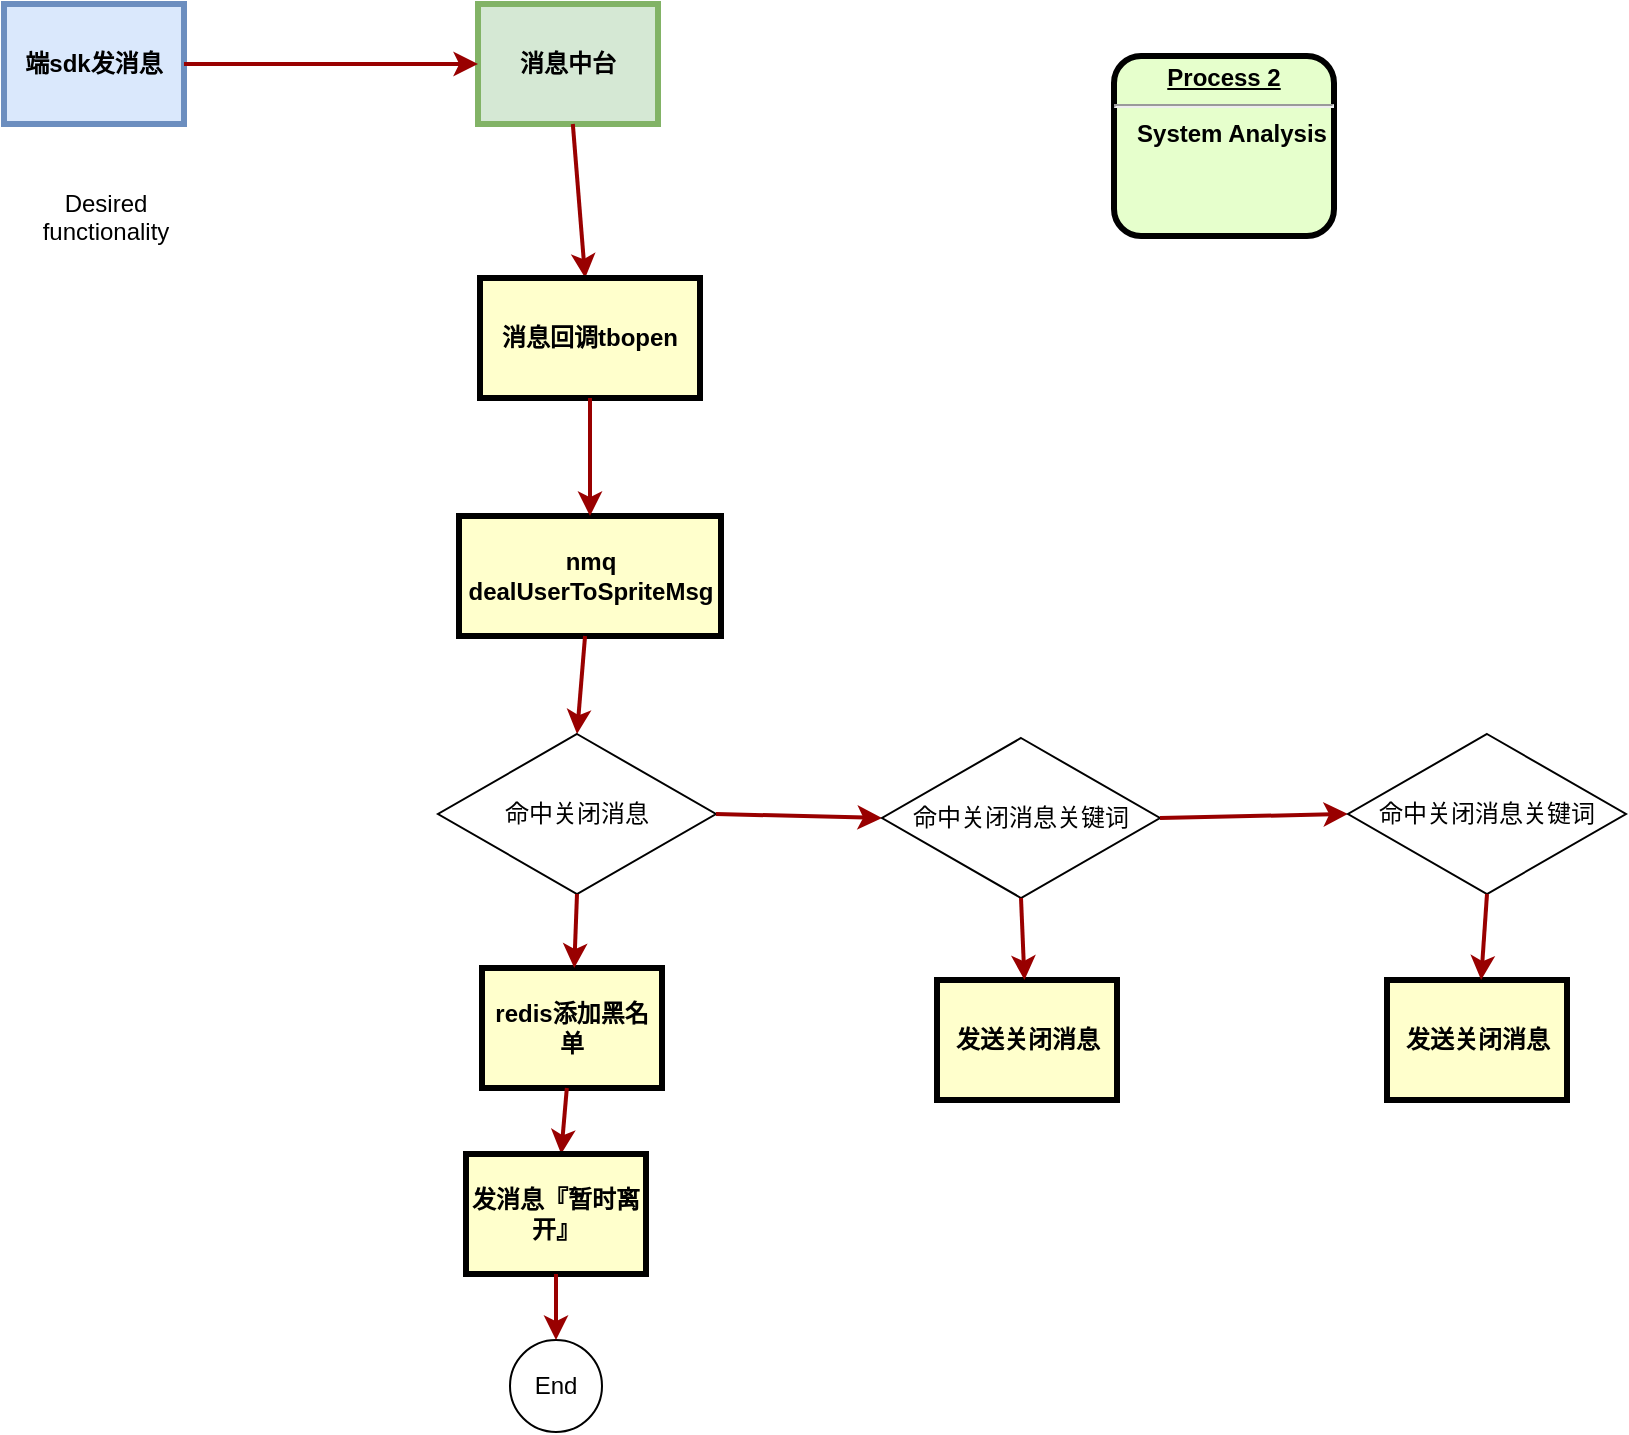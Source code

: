 <mxfile version="22.1.7" type="github">
  <diagram name="Page-1" id="c7558073-3199-34d8-9f00-42111426c3f3">
    <mxGraphModel dx="1434" dy="746" grid="0" gridSize="10" guides="1" tooltips="1" connect="1" arrows="1" fold="1" page="1" pageScale="1" pageWidth="826" pageHeight="1169" background="none" math="0" shadow="0">
      <root>
        <mxCell id="0" />
        <mxCell id="1" parent="0" />
        <mxCell id="3" value="消息中台" style="whiteSpace=wrap;align=center;verticalAlign=middle;fontStyle=1;strokeWidth=3;fillColor=#d5e8d4;strokeColor=#82b366;" parent="1" vertex="1">
          <mxGeometry x="366" y="160" width="90" height="60" as="geometry" />
        </mxCell>
        <mxCell id="4" value="端sdk发消息" style="whiteSpace=wrap;align=center;verticalAlign=middle;fontStyle=1;strokeWidth=3;fillColor=#dae8fc;strokeColor=#6c8ebf;" parent="1" vertex="1">
          <mxGeometry x="129" y="160" width="90" height="60" as="geometry" />
        </mxCell>
        <mxCell id="6" value="&lt;p style=&quot;margin: 0px; margin-top: 4px; text-align: center; text-decoration: underline;&quot;&gt;&lt;strong&gt;Process 2&lt;br /&gt;&lt;/strong&gt;&lt;/p&gt;&lt;hr /&gt;&lt;p style=&quot;margin: 0px; margin-left: 8px;&quot;&gt;System Analysis&lt;/p&gt;" style="verticalAlign=middle;align=center;overflow=fill;fontSize=12;fontFamily=Helvetica;html=1;rounded=1;fontStyle=1;strokeWidth=3;fillColor=#E6FFCC" parent="1" vertex="1">
          <mxGeometry x="684" y="186" width="110" height="90" as="geometry" />
        </mxCell>
        <mxCell id="36" value="" style="edgeStyle=none;noEdgeStyle=1;strokeColor=#990000;strokeWidth=2;" parent="1" source="3" target="NrHyhNAeNVvxgQB99qCo-100" edge="1">
          <mxGeometry width="100" height="100" relative="1" as="geometry">
            <mxPoint x="408" y="252" as="sourcePoint" />
            <mxPoint x="585" y="276" as="targetPoint" />
          </mxGeometry>
        </mxCell>
        <mxCell id="37" value="" style="edgeStyle=none;noEdgeStyle=1;strokeColor=#990000;strokeWidth=2" parent="1" source="4" target="3" edge="1">
          <mxGeometry width="100" height="100" relative="1" as="geometry">
            <mxPoint x="280" y="190" as="sourcePoint" />
            <mxPoint x="380" y="90" as="targetPoint" />
          </mxGeometry>
        </mxCell>
        <mxCell id="52" value="Desired &#xa;functionality" style="text;spacingTop=-5;align=center" parent="1" vertex="1">
          <mxGeometry x="165" y="251" width="30" height="20" as="geometry" />
        </mxCell>
        <mxCell id="NrHyhNAeNVvxgQB99qCo-100" value="消息回调tbopen" style="whiteSpace=wrap;align=center;verticalAlign=middle;fontStyle=1;strokeWidth=3;fillColor=#FFFFCC" vertex="1" parent="1">
          <mxGeometry x="367" y="297" width="110" height="60" as="geometry" />
        </mxCell>
        <mxCell id="NrHyhNAeNVvxgQB99qCo-102" value="nmq&#xa;dealUserToSpriteMsg" style="whiteSpace=wrap;align=center;verticalAlign=middle;fontStyle=1;strokeWidth=3;fillColor=#FFFFCC" vertex="1" parent="1">
          <mxGeometry x="356.5" y="416" width="131" height="60" as="geometry" />
        </mxCell>
        <mxCell id="NrHyhNAeNVvxgQB99qCo-103" value="" style="strokeColor=#990000;strokeWidth=2;" edge="1" parent="1" source="NrHyhNAeNVvxgQB99qCo-100" target="NrHyhNAeNVvxgQB99qCo-102">
          <mxGeometry width="100" height="100" relative="1" as="geometry">
            <mxPoint x="420" y="230" as="sourcePoint" />
            <mxPoint x="417" y="303" as="targetPoint" />
          </mxGeometry>
        </mxCell>
        <mxCell id="NrHyhNAeNVvxgQB99qCo-105" value="redis添加黑名单" style="whiteSpace=wrap;align=center;verticalAlign=middle;fontStyle=1;strokeWidth=3;fillColor=#FFFFCC;direction=west;" vertex="1" parent="1">
          <mxGeometry x="368" y="642" width="90" height="60" as="geometry" />
        </mxCell>
        <mxCell id="NrHyhNAeNVvxgQB99qCo-107" value="" style="strokeColor=#990000;strokeWidth=2;entryX=0.5;entryY=0;entryDx=0;entryDy=0;" edge="1" parent="1" source="NrHyhNAeNVvxgQB99qCo-102" target="NrHyhNAeNVvxgQB99qCo-108">
          <mxGeometry width="100" height="100" relative="1" as="geometry">
            <mxPoint x="374" y="497" as="sourcePoint" />
            <mxPoint x="432" y="426" as="targetPoint" />
          </mxGeometry>
        </mxCell>
        <mxCell id="NrHyhNAeNVvxgQB99qCo-108" value="命中关闭消息" style="rhombus;whiteSpace=wrap;html=1;" vertex="1" parent="1">
          <mxGeometry x="346" y="525" width="139" height="80" as="geometry" />
        </mxCell>
        <mxCell id="NrHyhNAeNVvxgQB99qCo-109" value="" style="strokeColor=#990000;strokeWidth=2;exitX=0.5;exitY=1;exitDx=0;exitDy=0;" edge="1" parent="1" source="NrHyhNAeNVvxgQB99qCo-108" target="NrHyhNAeNVvxgQB99qCo-105">
          <mxGeometry width="100" height="100" relative="1" as="geometry">
            <mxPoint x="430" y="486" as="sourcePoint" />
            <mxPoint x="426" y="535" as="targetPoint" />
          </mxGeometry>
        </mxCell>
        <mxCell id="NrHyhNAeNVvxgQB99qCo-110" value="发送关闭消息" style="whiteSpace=wrap;align=center;verticalAlign=middle;fontStyle=1;strokeWidth=3;fillColor=#FFFFCC;direction=east;" vertex="1" parent="1">
          <mxGeometry x="595.5" y="648" width="90" height="60" as="geometry" />
        </mxCell>
        <mxCell id="NrHyhNAeNVvxgQB99qCo-111" value="" style="strokeColor=#990000;strokeWidth=2;exitX=1;exitY=0.5;exitDx=0;exitDy=0;entryX=0;entryY=0.5;entryDx=0;entryDy=0;" edge="1" parent="1" source="NrHyhNAeNVvxgQB99qCo-108" target="NrHyhNAeNVvxgQB99qCo-116">
          <mxGeometry width="100" height="100" relative="1" as="geometry">
            <mxPoint x="426" y="615" as="sourcePoint" />
            <mxPoint x="424" y="652" as="targetPoint" />
          </mxGeometry>
        </mxCell>
        <mxCell id="NrHyhNAeNVvxgQB99qCo-112" value="End" style="ellipse;whiteSpace=wrap;html=1;aspect=fixed;" vertex="1" parent="1">
          <mxGeometry x="382" y="828" width="46" height="46" as="geometry" />
        </mxCell>
        <mxCell id="NrHyhNAeNVvxgQB99qCo-113" value="" style="strokeColor=#990000;strokeWidth=2;" edge="1" parent="1" source="NrHyhNAeNVvxgQB99qCo-105" target="NrHyhNAeNVvxgQB99qCo-114">
          <mxGeometry width="100" height="100" relative="1" as="geometry">
            <mxPoint x="495" y="575" as="sourcePoint" />
            <mxPoint x="572" y="576" as="targetPoint" />
          </mxGeometry>
        </mxCell>
        <mxCell id="NrHyhNAeNVvxgQB99qCo-114" value="发消息『暂时离开』" style="whiteSpace=wrap;align=center;verticalAlign=middle;fontStyle=1;strokeWidth=3;fillColor=#FFFFCC;direction=west;" vertex="1" parent="1">
          <mxGeometry x="360" y="735" width="90" height="60" as="geometry" />
        </mxCell>
        <mxCell id="NrHyhNAeNVvxgQB99qCo-115" value="" style="strokeColor=#990000;strokeWidth=2;" edge="1" parent="1" source="NrHyhNAeNVvxgQB99qCo-114" target="NrHyhNAeNVvxgQB99qCo-112">
          <mxGeometry width="100" height="100" relative="1" as="geometry">
            <mxPoint x="378" y="697" as="sourcePoint" />
            <mxPoint x="253" y="739" as="targetPoint" />
          </mxGeometry>
        </mxCell>
        <mxCell id="NrHyhNAeNVvxgQB99qCo-116" value="命中关闭消息关键词" style="rhombus;whiteSpace=wrap;html=1;" vertex="1" parent="1">
          <mxGeometry x="568" y="527" width="139" height="80" as="geometry" />
        </mxCell>
        <mxCell id="NrHyhNAeNVvxgQB99qCo-117" value="" style="strokeColor=#990000;strokeWidth=2;exitX=0.5;exitY=1;exitDx=0;exitDy=0;" edge="1" parent="1" source="NrHyhNAeNVvxgQB99qCo-116" target="NrHyhNAeNVvxgQB99qCo-110">
          <mxGeometry width="100" height="100" relative="1" as="geometry">
            <mxPoint x="426" y="615" as="sourcePoint" />
            <mxPoint x="424" y="652" as="targetPoint" />
          </mxGeometry>
        </mxCell>
        <mxCell id="NrHyhNAeNVvxgQB99qCo-118" value="发送关闭消息" style="whiteSpace=wrap;align=center;verticalAlign=middle;fontStyle=1;strokeWidth=3;fillColor=#FFFFCC;direction=east;" vertex="1" parent="1">
          <mxGeometry x="820.5" y="648" width="90" height="60" as="geometry" />
        </mxCell>
        <mxCell id="NrHyhNAeNVvxgQB99qCo-119" value="" style="strokeColor=#990000;strokeWidth=2;entryX=0;entryY=0.5;entryDx=0;entryDy=0;exitX=1;exitY=0.5;exitDx=0;exitDy=0;" edge="1" parent="1" target="NrHyhNAeNVvxgQB99qCo-120" source="NrHyhNAeNVvxgQB99qCo-116">
          <mxGeometry width="100" height="100" relative="1" as="geometry">
            <mxPoint x="773" y="505" as="sourcePoint" />
            <mxPoint x="649" y="652" as="targetPoint" />
          </mxGeometry>
        </mxCell>
        <mxCell id="NrHyhNAeNVvxgQB99qCo-120" value="命中关闭消息关键词" style="rhombus;whiteSpace=wrap;html=1;" vertex="1" parent="1">
          <mxGeometry x="801" y="525" width="139" height="80" as="geometry" />
        </mxCell>
        <mxCell id="NrHyhNAeNVvxgQB99qCo-121" value="" style="strokeColor=#990000;strokeWidth=2;exitX=0.5;exitY=1;exitDx=0;exitDy=0;" edge="1" parent="1" source="NrHyhNAeNVvxgQB99qCo-120" target="NrHyhNAeNVvxgQB99qCo-118">
          <mxGeometry width="100" height="100" relative="1" as="geometry">
            <mxPoint x="651" y="615" as="sourcePoint" />
            <mxPoint x="649" y="652" as="targetPoint" />
          </mxGeometry>
        </mxCell>
      </root>
    </mxGraphModel>
  </diagram>
</mxfile>
